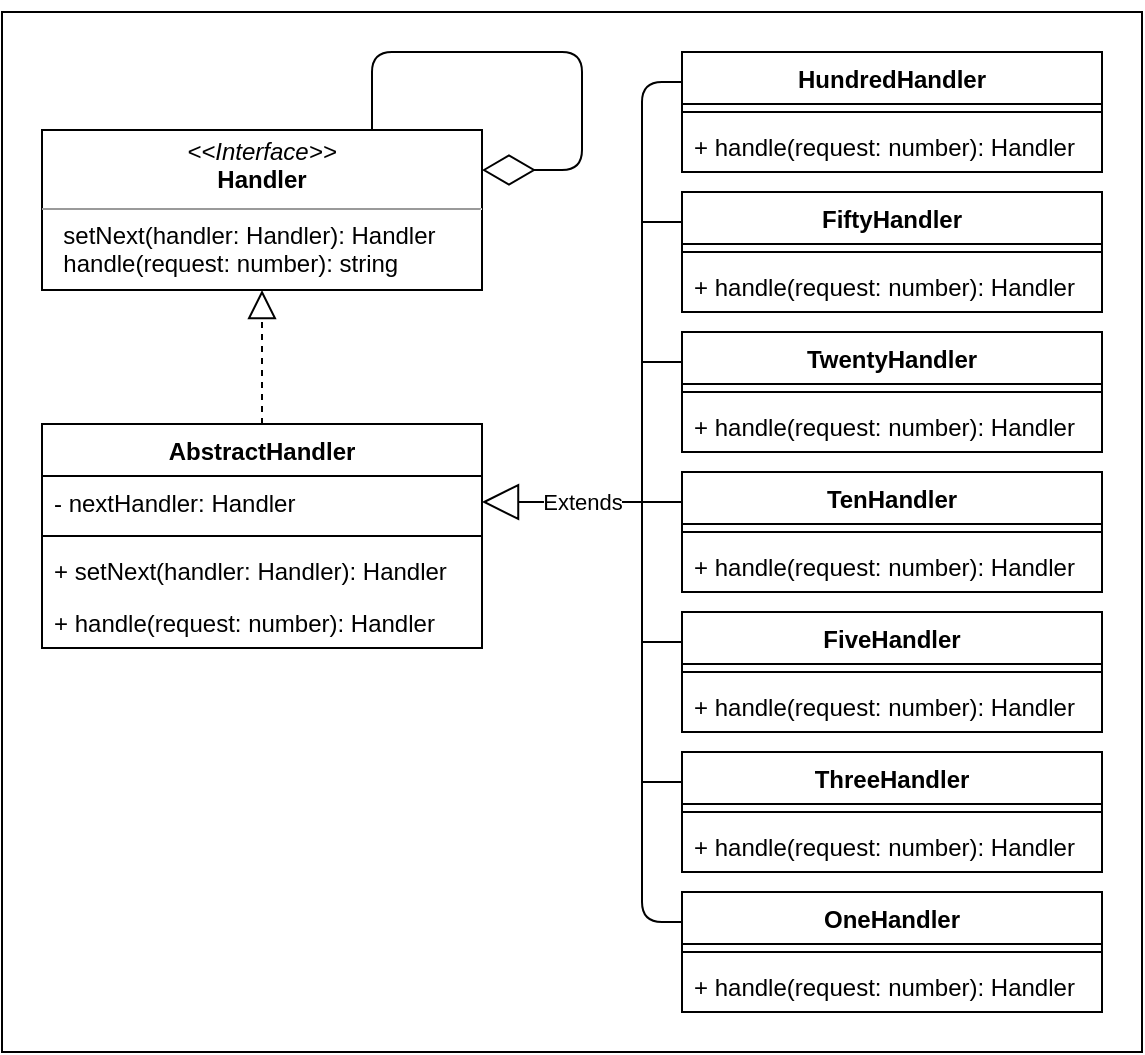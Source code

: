 <mxfile version="13.11.0" type="device"><diagram id="jJJeVR1Nbkf2BbtKHU77" name="Page-1"><mxGraphModel dx="1792" dy="628" grid="1" gridSize="10" guides="1" tooltips="1" connect="1" arrows="1" fold="1" page="1" pageScale="1" pageWidth="827" pageHeight="1169" math="0" shadow="0"><root><mxCell id="0"/><mxCell id="1" parent="0"/><mxCell id="O0LPlAlBX54iFZGcUFO3-37" value="" style="rounded=0;whiteSpace=wrap;html=1;" vertex="1" parent="1"><mxGeometry x="220" y="160" width="570" height="520" as="geometry"/></mxCell><mxCell id="O0LPlAlBX54iFZGcUFO3-1" value="&lt;p style=&quot;margin: 0px ; margin-top: 4px ; text-align: center&quot;&gt;&lt;i&gt;&amp;lt;&amp;lt;Interface&amp;gt;&amp;gt;&lt;/i&gt;&lt;br&gt;&lt;b&gt;Handler&lt;/b&gt;&lt;/p&gt;&lt;hr size=&quot;1&quot;&gt;&lt;p style=&quot;margin: 0px ; margin-left: 4px&quot;&gt;&amp;nbsp; setNext(handler: Handler): Handler&lt;/p&gt;&lt;p style=&quot;margin: 0px ; margin-left: 4px&quot;&gt;&amp;nbsp; handle(request: number): string&lt;/p&gt;" style="verticalAlign=top;align=left;overflow=fill;fontSize=12;fontFamily=Helvetica;html=1;" vertex="1" parent="1"><mxGeometry x="240" y="219" width="220" height="80" as="geometry"/></mxCell><mxCell id="O0LPlAlBX54iFZGcUFO3-2" value="AbstractHandler" style="swimlane;fontStyle=1;align=center;verticalAlign=top;childLayout=stackLayout;horizontal=1;startSize=26;horizontalStack=0;resizeParent=1;resizeParentMax=0;resizeLast=0;collapsible=1;marginBottom=0;" vertex="1" parent="1"><mxGeometry x="240" y="366" width="220" height="112" as="geometry"/></mxCell><mxCell id="O0LPlAlBX54iFZGcUFO3-3" value="- nextHandler: Handler" style="text;strokeColor=none;fillColor=none;align=left;verticalAlign=top;spacingLeft=4;spacingRight=4;overflow=hidden;rotatable=0;points=[[0,0.5],[1,0.5]];portConstraint=eastwest;" vertex="1" parent="O0LPlAlBX54iFZGcUFO3-2"><mxGeometry y="26" width="220" height="26" as="geometry"/></mxCell><mxCell id="O0LPlAlBX54iFZGcUFO3-4" value="" style="line;strokeWidth=1;fillColor=none;align=left;verticalAlign=middle;spacingTop=-1;spacingLeft=3;spacingRight=3;rotatable=0;labelPosition=right;points=[];portConstraint=eastwest;" vertex="1" parent="O0LPlAlBX54iFZGcUFO3-2"><mxGeometry y="52" width="220" height="8" as="geometry"/></mxCell><mxCell id="O0LPlAlBX54iFZGcUFO3-5" value="+ setNext(handler: Handler): Handler&#10;" style="text;strokeColor=none;fillColor=none;align=left;verticalAlign=top;spacingLeft=4;spacingRight=4;overflow=hidden;rotatable=0;points=[[0,0.5],[1,0.5]];portConstraint=eastwest;" vertex="1" parent="O0LPlAlBX54iFZGcUFO3-2"><mxGeometry y="60" width="220" height="26" as="geometry"/></mxCell><mxCell id="O0LPlAlBX54iFZGcUFO3-6" value="+ handle(request: number): Handler&#10;" style="text;strokeColor=none;fillColor=none;align=left;verticalAlign=top;spacingLeft=4;spacingRight=4;overflow=hidden;rotatable=0;points=[[0,0.5],[1,0.5]];portConstraint=eastwest;" vertex="1" parent="O0LPlAlBX54iFZGcUFO3-2"><mxGeometry y="86" width="220" height="26" as="geometry"/></mxCell><mxCell id="O0LPlAlBX54iFZGcUFO3-7" value="" style="endArrow=block;dashed=1;endFill=0;endSize=12;html=1;entryX=0.5;entryY=1;entryDx=0;entryDy=0;exitX=0.5;exitY=0;exitDx=0;exitDy=0;" edge="1" parent="1" source="O0LPlAlBX54iFZGcUFO3-2" target="O0LPlAlBX54iFZGcUFO3-1"><mxGeometry width="160" relative="1" as="geometry"><mxPoint x="260" y="639" as="sourcePoint"/><mxPoint x="420" y="639" as="targetPoint"/></mxGeometry></mxCell><mxCell id="O0LPlAlBX54iFZGcUFO3-8" value="HundredHandler" style="swimlane;fontStyle=1;align=center;verticalAlign=top;childLayout=stackLayout;horizontal=1;startSize=26;horizontalStack=0;resizeParent=1;resizeParentMax=0;resizeLast=0;collapsible=1;marginBottom=0;" vertex="1" parent="1"><mxGeometry x="560" y="180" width="210" height="60" as="geometry"/></mxCell><mxCell id="O0LPlAlBX54iFZGcUFO3-10" value="" style="line;strokeWidth=1;fillColor=none;align=left;verticalAlign=middle;spacingTop=-1;spacingLeft=3;spacingRight=3;rotatable=0;labelPosition=right;points=[];portConstraint=eastwest;" vertex="1" parent="O0LPlAlBX54iFZGcUFO3-8"><mxGeometry y="26" width="210" height="8" as="geometry"/></mxCell><mxCell id="O0LPlAlBX54iFZGcUFO3-12" value="+ handle(request: number): Handler&#10;" style="text;strokeColor=none;fillColor=none;align=left;verticalAlign=top;spacingLeft=4;spacingRight=4;overflow=hidden;rotatable=0;points=[[0,0.5],[1,0.5]];portConstraint=eastwest;" vertex="1" parent="O0LPlAlBX54iFZGcUFO3-8"><mxGeometry y="34" width="210" height="26" as="geometry"/></mxCell><mxCell id="O0LPlAlBX54iFZGcUFO3-13" value="FiftyHandler" style="swimlane;fontStyle=1;align=center;verticalAlign=top;childLayout=stackLayout;horizontal=1;startSize=26;horizontalStack=0;resizeParent=1;resizeParentMax=0;resizeLast=0;collapsible=1;marginBottom=0;" vertex="1" parent="1"><mxGeometry x="560" y="250" width="210" height="60" as="geometry"/></mxCell><mxCell id="O0LPlAlBX54iFZGcUFO3-14" value="" style="line;strokeWidth=1;fillColor=none;align=left;verticalAlign=middle;spacingTop=-1;spacingLeft=3;spacingRight=3;rotatable=0;labelPosition=right;points=[];portConstraint=eastwest;" vertex="1" parent="O0LPlAlBX54iFZGcUFO3-13"><mxGeometry y="26" width="210" height="8" as="geometry"/></mxCell><mxCell id="O0LPlAlBX54iFZGcUFO3-15" value="+ handle(request: number): Handler&#10;" style="text;strokeColor=none;fillColor=none;align=left;verticalAlign=top;spacingLeft=4;spacingRight=4;overflow=hidden;rotatable=0;points=[[0,0.5],[1,0.5]];portConstraint=eastwest;" vertex="1" parent="O0LPlAlBX54iFZGcUFO3-13"><mxGeometry y="34" width="210" height="26" as="geometry"/></mxCell><mxCell id="O0LPlAlBX54iFZGcUFO3-16" value="TwentyHandler" style="swimlane;fontStyle=1;align=center;verticalAlign=top;childLayout=stackLayout;horizontal=1;startSize=26;horizontalStack=0;resizeParent=1;resizeParentMax=0;resizeLast=0;collapsible=1;marginBottom=0;" vertex="1" parent="1"><mxGeometry x="560" y="320" width="210" height="60" as="geometry"/></mxCell><mxCell id="O0LPlAlBX54iFZGcUFO3-17" value="" style="line;strokeWidth=1;fillColor=none;align=left;verticalAlign=middle;spacingTop=-1;spacingLeft=3;spacingRight=3;rotatable=0;labelPosition=right;points=[];portConstraint=eastwest;" vertex="1" parent="O0LPlAlBX54iFZGcUFO3-16"><mxGeometry y="26" width="210" height="8" as="geometry"/></mxCell><mxCell id="O0LPlAlBX54iFZGcUFO3-18" value="+ handle(request: number): Handler&#10;" style="text;strokeColor=none;fillColor=none;align=left;verticalAlign=top;spacingLeft=4;spacingRight=4;overflow=hidden;rotatable=0;points=[[0,0.5],[1,0.5]];portConstraint=eastwest;" vertex="1" parent="O0LPlAlBX54iFZGcUFO3-16"><mxGeometry y="34" width="210" height="26" as="geometry"/></mxCell><mxCell id="O0LPlAlBX54iFZGcUFO3-19" value="TenHandler" style="swimlane;fontStyle=1;align=center;verticalAlign=top;childLayout=stackLayout;horizontal=1;startSize=26;horizontalStack=0;resizeParent=1;resizeParentMax=0;resizeLast=0;collapsible=1;marginBottom=0;" vertex="1" parent="1"><mxGeometry x="560" y="390" width="210" height="60" as="geometry"/></mxCell><mxCell id="O0LPlAlBX54iFZGcUFO3-20" value="" style="line;strokeWidth=1;fillColor=none;align=left;verticalAlign=middle;spacingTop=-1;spacingLeft=3;spacingRight=3;rotatable=0;labelPosition=right;points=[];portConstraint=eastwest;" vertex="1" parent="O0LPlAlBX54iFZGcUFO3-19"><mxGeometry y="26" width="210" height="8" as="geometry"/></mxCell><mxCell id="O0LPlAlBX54iFZGcUFO3-21" value="+ handle(request: number): Handler&#10;" style="text;strokeColor=none;fillColor=none;align=left;verticalAlign=top;spacingLeft=4;spacingRight=4;overflow=hidden;rotatable=0;points=[[0,0.5],[1,0.5]];portConstraint=eastwest;" vertex="1" parent="O0LPlAlBX54iFZGcUFO3-19"><mxGeometry y="34" width="210" height="26" as="geometry"/></mxCell><mxCell id="O0LPlAlBX54iFZGcUFO3-22" value="FiveHandler" style="swimlane;fontStyle=1;align=center;verticalAlign=top;childLayout=stackLayout;horizontal=1;startSize=26;horizontalStack=0;resizeParent=1;resizeParentMax=0;resizeLast=0;collapsible=1;marginBottom=0;" vertex="1" parent="1"><mxGeometry x="560" y="460" width="210" height="60" as="geometry"/></mxCell><mxCell id="O0LPlAlBX54iFZGcUFO3-23" value="" style="line;strokeWidth=1;fillColor=none;align=left;verticalAlign=middle;spacingTop=-1;spacingLeft=3;spacingRight=3;rotatable=0;labelPosition=right;points=[];portConstraint=eastwest;" vertex="1" parent="O0LPlAlBX54iFZGcUFO3-22"><mxGeometry y="26" width="210" height="8" as="geometry"/></mxCell><mxCell id="O0LPlAlBX54iFZGcUFO3-24" value="+ handle(request: number): Handler&#10;" style="text;strokeColor=none;fillColor=none;align=left;verticalAlign=top;spacingLeft=4;spacingRight=4;overflow=hidden;rotatable=0;points=[[0,0.5],[1,0.5]];portConstraint=eastwest;" vertex="1" parent="O0LPlAlBX54iFZGcUFO3-22"><mxGeometry y="34" width="210" height="26" as="geometry"/></mxCell><mxCell id="O0LPlAlBX54iFZGcUFO3-25" value="ThreeHandler" style="swimlane;fontStyle=1;align=center;verticalAlign=top;childLayout=stackLayout;horizontal=1;startSize=26;horizontalStack=0;resizeParent=1;resizeParentMax=0;resizeLast=0;collapsible=1;marginBottom=0;" vertex="1" parent="1"><mxGeometry x="560" y="530" width="210" height="60" as="geometry"/></mxCell><mxCell id="O0LPlAlBX54iFZGcUFO3-26" value="" style="line;strokeWidth=1;fillColor=none;align=left;verticalAlign=middle;spacingTop=-1;spacingLeft=3;spacingRight=3;rotatable=0;labelPosition=right;points=[];portConstraint=eastwest;" vertex="1" parent="O0LPlAlBX54iFZGcUFO3-25"><mxGeometry y="26" width="210" height="8" as="geometry"/></mxCell><mxCell id="O0LPlAlBX54iFZGcUFO3-27" value="+ handle(request: number): Handler&#10;" style="text;strokeColor=none;fillColor=none;align=left;verticalAlign=top;spacingLeft=4;spacingRight=4;overflow=hidden;rotatable=0;points=[[0,0.5],[1,0.5]];portConstraint=eastwest;" vertex="1" parent="O0LPlAlBX54iFZGcUFO3-25"><mxGeometry y="34" width="210" height="26" as="geometry"/></mxCell><mxCell id="O0LPlAlBX54iFZGcUFO3-28" value="OneHandler" style="swimlane;fontStyle=1;align=center;verticalAlign=top;childLayout=stackLayout;horizontal=1;startSize=26;horizontalStack=0;resizeParent=1;resizeParentMax=0;resizeLast=0;collapsible=1;marginBottom=0;" vertex="1" parent="1"><mxGeometry x="560" y="600" width="210" height="60" as="geometry"/></mxCell><mxCell id="O0LPlAlBX54iFZGcUFO3-29" value="" style="line;strokeWidth=1;fillColor=none;align=left;verticalAlign=middle;spacingTop=-1;spacingLeft=3;spacingRight=3;rotatable=0;labelPosition=right;points=[];portConstraint=eastwest;" vertex="1" parent="O0LPlAlBX54iFZGcUFO3-28"><mxGeometry y="26" width="210" height="8" as="geometry"/></mxCell><mxCell id="O0LPlAlBX54iFZGcUFO3-30" value="+ handle(request: number): Handler&#10;" style="text;strokeColor=none;fillColor=none;align=left;verticalAlign=top;spacingLeft=4;spacingRight=4;overflow=hidden;rotatable=0;points=[[0,0.5],[1,0.5]];portConstraint=eastwest;" vertex="1" parent="O0LPlAlBX54iFZGcUFO3-28"><mxGeometry y="34" width="210" height="26" as="geometry"/></mxCell><mxCell id="O0LPlAlBX54iFZGcUFO3-31" value="Extends" style="endArrow=block;endSize=16;endFill=0;html=1;entryX=1;entryY=0.5;entryDx=0;entryDy=0;exitX=0;exitY=0.25;exitDx=0;exitDy=0;" edge="1" parent="1" source="O0LPlAlBX54iFZGcUFO3-19" target="O0LPlAlBX54iFZGcUFO3-3"><mxGeometry width="160" relative="1" as="geometry"><mxPoint x="160" y="660" as="sourcePoint"/><mxPoint x="320" y="660" as="targetPoint"/></mxGeometry></mxCell><mxCell id="O0LPlAlBX54iFZGcUFO3-32" value="" style="endArrow=none;html=1;exitX=0;exitY=0.25;exitDx=0;exitDy=0;entryX=0;entryY=0.25;entryDx=0;entryDy=0;" edge="1" parent="1" source="O0LPlAlBX54iFZGcUFO3-28" target="O0LPlAlBX54iFZGcUFO3-8"><mxGeometry width="50" height="50" relative="1" as="geometry"><mxPoint x="230" y="620" as="sourcePoint"/><mxPoint x="480" y="520" as="targetPoint"/><Array as="points"><mxPoint x="540" y="615"/><mxPoint x="540" y="195"/></Array></mxGeometry></mxCell><mxCell id="O0LPlAlBX54iFZGcUFO3-33" value="" style="endArrow=none;html=1;exitX=0;exitY=0.25;exitDx=0;exitDy=0;" edge="1" parent="1" source="O0LPlAlBX54iFZGcUFO3-25"><mxGeometry width="50" height="50" relative="1" as="geometry"><mxPoint x="300" y="610" as="sourcePoint"/><mxPoint x="540" y="545" as="targetPoint"/></mxGeometry></mxCell><mxCell id="O0LPlAlBX54iFZGcUFO3-34" value="" style="endArrow=none;html=1;entryX=0;entryY=0.25;entryDx=0;entryDy=0;" edge="1" parent="1" target="O0LPlAlBX54iFZGcUFO3-22"><mxGeometry width="50" height="50" relative="1" as="geometry"><mxPoint x="540" y="475" as="sourcePoint"/><mxPoint x="350" y="550" as="targetPoint"/></mxGeometry></mxCell><mxCell id="O0LPlAlBX54iFZGcUFO3-35" value="" style="endArrow=none;html=1;entryX=0;entryY=0.25;entryDx=0;entryDy=0;" edge="1" parent="1" target="O0LPlAlBX54iFZGcUFO3-13"><mxGeometry width="50" height="50" relative="1" as="geometry"><mxPoint x="540" y="265" as="sourcePoint"/><mxPoint x="470" y="150" as="targetPoint"/></mxGeometry></mxCell><mxCell id="O0LPlAlBX54iFZGcUFO3-36" value="" style="endArrow=none;html=1;entryX=0;entryY=0.25;entryDx=0;entryDy=0;" edge="1" parent="1" target="O0LPlAlBX54iFZGcUFO3-16"><mxGeometry width="50" height="50" relative="1" as="geometry"><mxPoint x="540" y="335" as="sourcePoint"/><mxPoint x="280" y="610" as="targetPoint"/></mxGeometry></mxCell><mxCell id="O0LPlAlBX54iFZGcUFO3-38" value="" style="endArrow=diamondThin;endFill=0;endSize=24;html=1;entryX=1;entryY=0.25;entryDx=0;entryDy=0;exitX=0.75;exitY=0;exitDx=0;exitDy=0;" edge="1" parent="1" source="O0LPlAlBX54iFZGcUFO3-1" target="O0LPlAlBX54iFZGcUFO3-1"><mxGeometry width="160" relative="1" as="geometry"><mxPoint x="410" y="40" as="sourcePoint"/><mxPoint x="130" y="220" as="targetPoint"/><Array as="points"><mxPoint x="405" y="180"/><mxPoint x="510" y="180"/><mxPoint x="510" y="239"/></Array></mxGeometry></mxCell></root></mxGraphModel></diagram></mxfile>
